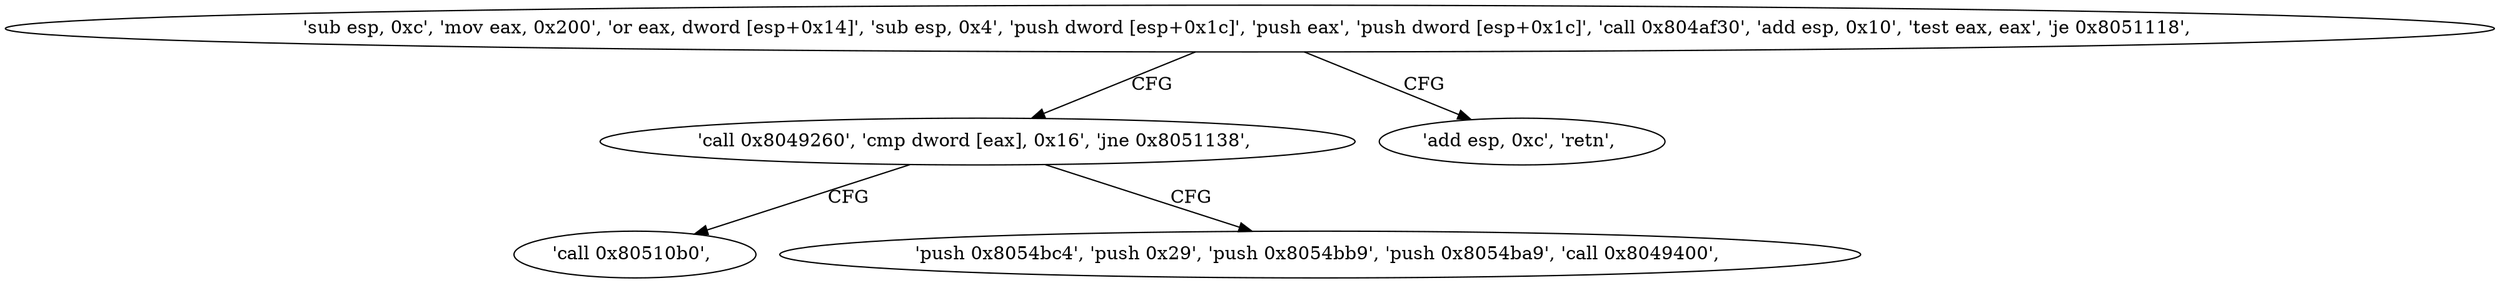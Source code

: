 digraph "func" {
"134549744" [label = "'sub esp, 0xc', 'mov eax, 0x200', 'or eax, dword [esp+0x14]', 'sub esp, 0x4', 'push dword [esp+0x1c]', 'push eax', 'push dword [esp+0x1c]', 'call 0x804af30', 'add esp, 0x10', 'test eax, eax', 'je 0x8051118', " ]
"134549784" [label = "'call 0x8049260', 'cmp dword [eax], 0x16', 'jne 0x8051138', " ]
"134549780" [label = "'add esp, 0xc', 'retn', " ]
"134549816" [label = "'call 0x80510b0', " ]
"134549794" [label = "'push 0x8054bc4', 'push 0x29', 'push 0x8054bb9', 'push 0x8054ba9', 'call 0x8049400', " ]
"134549744" -> "134549784" [ label = "CFG" ]
"134549744" -> "134549780" [ label = "CFG" ]
"134549784" -> "134549816" [ label = "CFG" ]
"134549784" -> "134549794" [ label = "CFG" ]
}
